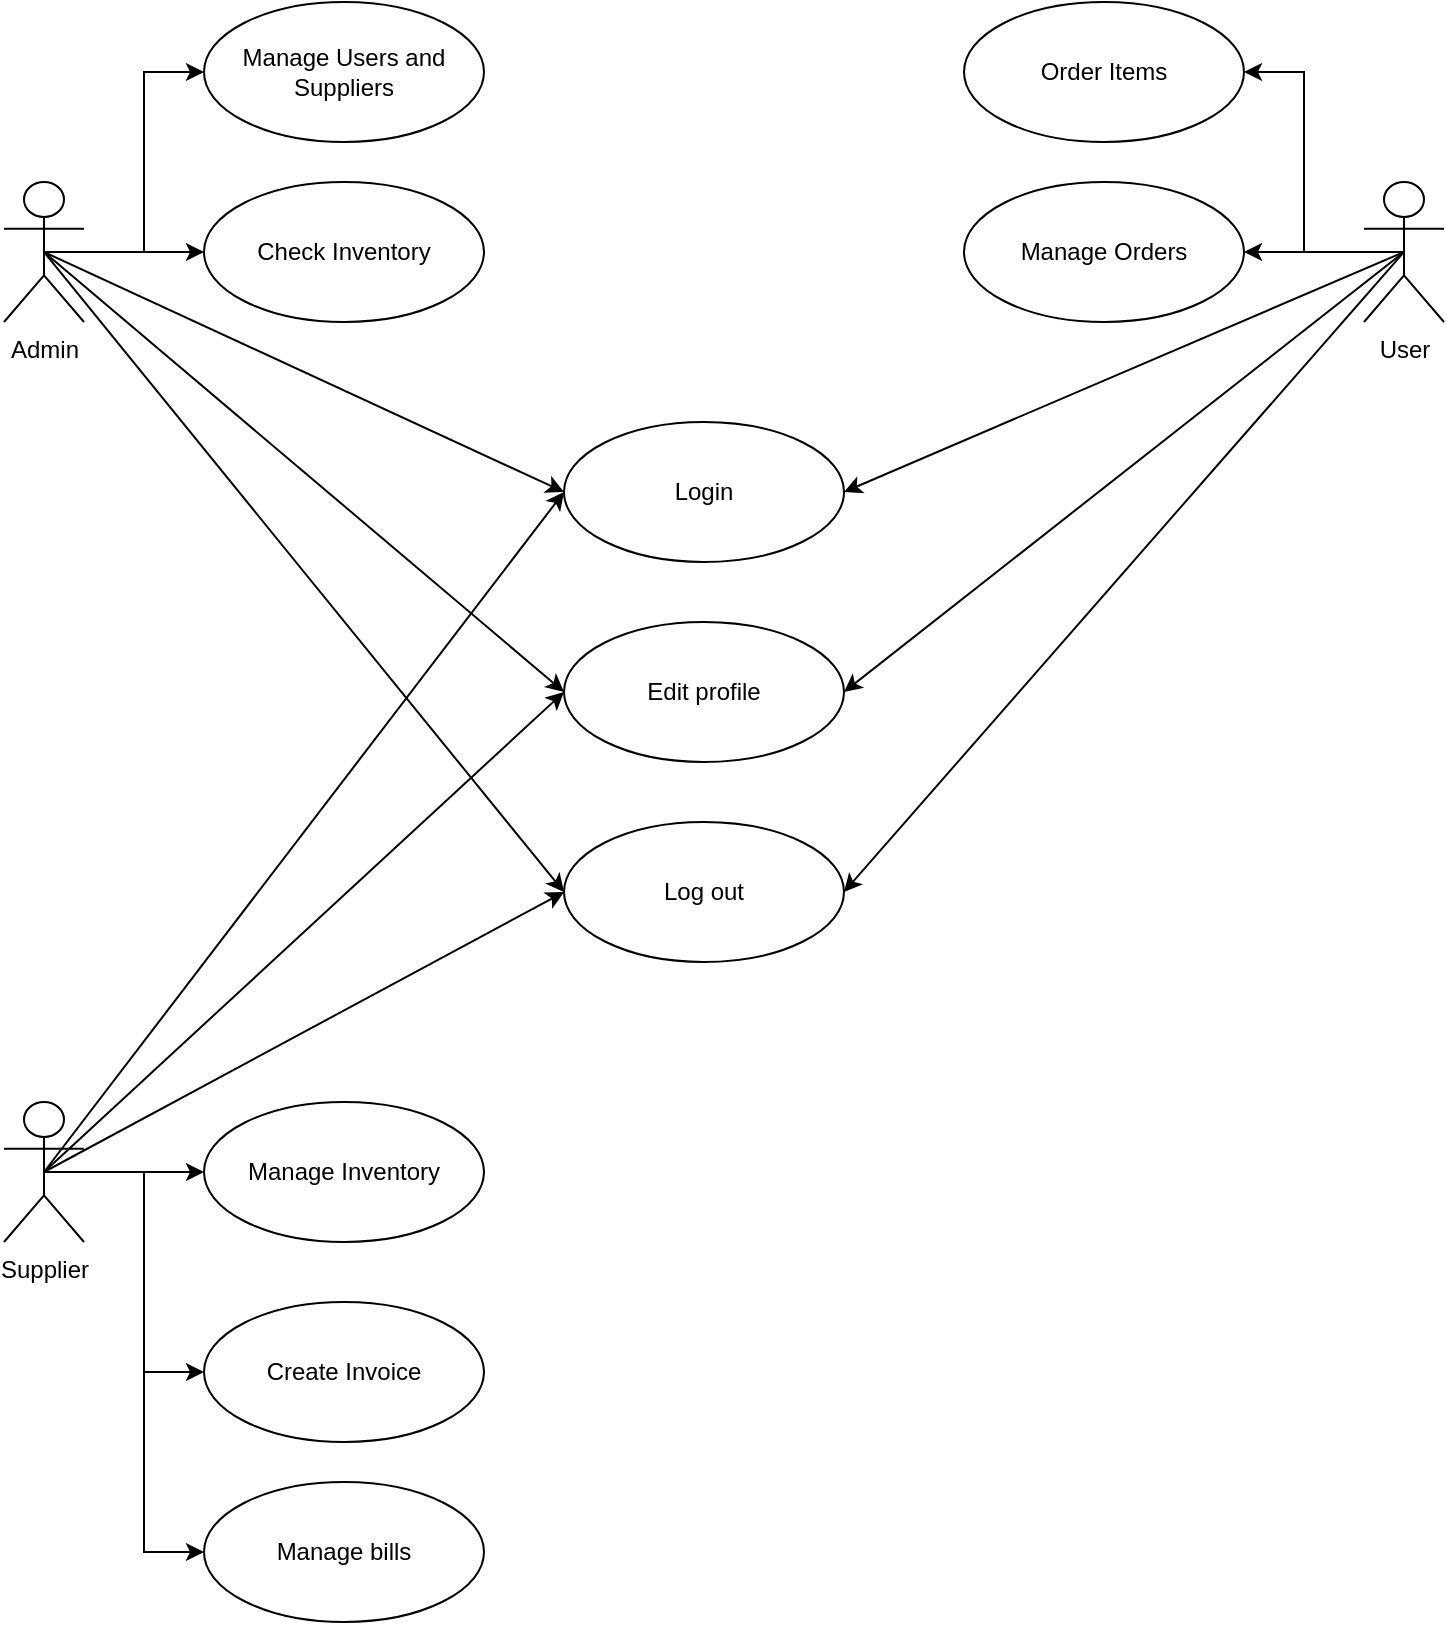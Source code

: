 <mxfile version="16.0.3" type="github">
  <diagram id="GOUR9a-l_r2wRwqsJ6lw" name="Page-1">
    <mxGraphModel dx="869" dy="476" grid="1" gridSize="10" guides="1" tooltips="1" connect="1" arrows="1" fold="1" page="1" pageScale="1" pageWidth="827" pageHeight="1169" math="0" shadow="0">
      <root>
        <mxCell id="0" />
        <mxCell id="1" parent="0" />
        <mxCell id="8gvHku0RfWTMD76c_aXO-17" style="edgeStyle=orthogonalEdgeStyle;rounded=0;orthogonalLoop=1;jettySize=auto;html=1;exitX=0.5;exitY=0.5;exitDx=0;exitDy=0;exitPerimeter=0;entryX=0;entryY=0.5;entryDx=0;entryDy=0;" edge="1" parent="1" source="8gvHku0RfWTMD76c_aXO-1" target="8gvHku0RfWTMD76c_aXO-10">
          <mxGeometry relative="1" as="geometry" />
        </mxCell>
        <mxCell id="8gvHku0RfWTMD76c_aXO-18" style="edgeStyle=orthogonalEdgeStyle;rounded=0;orthogonalLoop=1;jettySize=auto;html=1;exitX=0.5;exitY=0.5;exitDx=0;exitDy=0;exitPerimeter=0;entryX=0;entryY=0.5;entryDx=0;entryDy=0;" edge="1" parent="1" source="8gvHku0RfWTMD76c_aXO-1" target="8gvHku0RfWTMD76c_aXO-11">
          <mxGeometry relative="1" as="geometry" />
        </mxCell>
        <mxCell id="8gvHku0RfWTMD76c_aXO-19" style="rounded=0;orthogonalLoop=1;jettySize=auto;html=1;exitX=0.5;exitY=0.5;exitDx=0;exitDy=0;exitPerimeter=0;entryX=0;entryY=0.5;entryDx=0;entryDy=0;" edge="1" parent="1" source="8gvHku0RfWTMD76c_aXO-1" target="8gvHku0RfWTMD76c_aXO-7">
          <mxGeometry relative="1" as="geometry" />
        </mxCell>
        <mxCell id="8gvHku0RfWTMD76c_aXO-21" style="rounded=0;orthogonalLoop=1;jettySize=auto;html=1;exitX=0.5;exitY=0.5;exitDx=0;exitDy=0;exitPerimeter=0;entryX=0;entryY=0.5;entryDx=0;entryDy=0;" edge="1" parent="1" source="8gvHku0RfWTMD76c_aXO-1" target="8gvHku0RfWTMD76c_aXO-9">
          <mxGeometry relative="1" as="geometry" />
        </mxCell>
        <mxCell id="8gvHku0RfWTMD76c_aXO-22" style="rounded=0;orthogonalLoop=1;jettySize=auto;html=1;exitX=0.5;exitY=0.5;exitDx=0;exitDy=0;exitPerimeter=0;entryX=0;entryY=0.5;entryDx=0;entryDy=0;" edge="1" parent="1" source="8gvHku0RfWTMD76c_aXO-1" target="8gvHku0RfWTMD76c_aXO-8">
          <mxGeometry relative="1" as="geometry" />
        </mxCell>
        <mxCell id="8gvHku0RfWTMD76c_aXO-1" value="Admin" style="shape=umlActor;html=1;verticalLabelPosition=bottom;verticalAlign=top;align=center;" vertex="1" parent="1">
          <mxGeometry x="40" y="160" width="40" height="70" as="geometry" />
        </mxCell>
        <mxCell id="8gvHku0RfWTMD76c_aXO-33" style="edgeStyle=none;rounded=0;orthogonalLoop=1;jettySize=auto;html=1;exitX=0.5;exitY=0.5;exitDx=0;exitDy=0;exitPerimeter=0;entryX=1;entryY=0.5;entryDx=0;entryDy=0;" edge="1" parent="1" source="8gvHku0RfWTMD76c_aXO-2" target="8gvHku0RfWTMD76c_aXO-7">
          <mxGeometry relative="1" as="geometry" />
        </mxCell>
        <mxCell id="8gvHku0RfWTMD76c_aXO-34" style="edgeStyle=none;rounded=0;orthogonalLoop=1;jettySize=auto;html=1;exitX=0.5;exitY=0.5;exitDx=0;exitDy=0;exitPerimeter=0;entryX=1;entryY=0.5;entryDx=0;entryDy=0;" edge="1" parent="1" source="8gvHku0RfWTMD76c_aXO-2" target="8gvHku0RfWTMD76c_aXO-9">
          <mxGeometry relative="1" as="geometry" />
        </mxCell>
        <mxCell id="8gvHku0RfWTMD76c_aXO-35" style="edgeStyle=none;rounded=0;orthogonalLoop=1;jettySize=auto;html=1;exitX=0.5;exitY=0.5;exitDx=0;exitDy=0;exitPerimeter=0;entryX=1;entryY=0.5;entryDx=0;entryDy=0;" edge="1" parent="1" source="8gvHku0RfWTMD76c_aXO-2" target="8gvHku0RfWTMD76c_aXO-8">
          <mxGeometry relative="1" as="geometry" />
        </mxCell>
        <mxCell id="8gvHku0RfWTMD76c_aXO-40" style="edgeStyle=orthogonalEdgeStyle;rounded=0;orthogonalLoop=1;jettySize=auto;html=1;exitX=0.5;exitY=0.5;exitDx=0;exitDy=0;exitPerimeter=0;entryX=1;entryY=0.5;entryDx=0;entryDy=0;" edge="1" parent="1" source="8gvHku0RfWTMD76c_aXO-2" target="8gvHku0RfWTMD76c_aXO-12">
          <mxGeometry relative="1" as="geometry" />
        </mxCell>
        <mxCell id="8gvHku0RfWTMD76c_aXO-41" style="edgeStyle=orthogonalEdgeStyle;rounded=0;orthogonalLoop=1;jettySize=auto;html=1;exitX=0.5;exitY=0.5;exitDx=0;exitDy=0;exitPerimeter=0;entryX=1;entryY=0.5;entryDx=0;entryDy=0;" edge="1" parent="1" source="8gvHku0RfWTMD76c_aXO-2" target="8gvHku0RfWTMD76c_aXO-4">
          <mxGeometry relative="1" as="geometry" />
        </mxCell>
        <mxCell id="8gvHku0RfWTMD76c_aXO-2" value="User" style="shape=umlActor;html=1;verticalLabelPosition=bottom;verticalAlign=top;align=center;" vertex="1" parent="1">
          <mxGeometry x="720" y="160" width="40" height="70" as="geometry" />
        </mxCell>
        <mxCell id="8gvHku0RfWTMD76c_aXO-30" style="rounded=0;orthogonalLoop=1;jettySize=auto;html=1;exitX=0.5;exitY=0.5;exitDx=0;exitDy=0;exitPerimeter=0;entryX=0;entryY=0.5;entryDx=0;entryDy=0;" edge="1" parent="1" source="8gvHku0RfWTMD76c_aXO-3" target="8gvHku0RfWTMD76c_aXO-8">
          <mxGeometry relative="1" as="geometry" />
        </mxCell>
        <mxCell id="8gvHku0RfWTMD76c_aXO-31" style="edgeStyle=none;rounded=0;orthogonalLoop=1;jettySize=auto;html=1;exitX=0.5;exitY=0.5;exitDx=0;exitDy=0;exitPerimeter=0;entryX=0;entryY=0.5;entryDx=0;entryDy=0;" edge="1" parent="1" source="8gvHku0RfWTMD76c_aXO-3" target="8gvHku0RfWTMD76c_aXO-9">
          <mxGeometry relative="1" as="geometry" />
        </mxCell>
        <mxCell id="8gvHku0RfWTMD76c_aXO-32" style="edgeStyle=none;rounded=0;orthogonalLoop=1;jettySize=auto;html=1;exitX=0.5;exitY=0.5;exitDx=0;exitDy=0;exitPerimeter=0;entryX=0;entryY=0.5;entryDx=0;entryDy=0;" edge="1" parent="1" source="8gvHku0RfWTMD76c_aXO-3" target="8gvHku0RfWTMD76c_aXO-7">
          <mxGeometry relative="1" as="geometry" />
        </mxCell>
        <mxCell id="8gvHku0RfWTMD76c_aXO-37" style="edgeStyle=orthogonalEdgeStyle;rounded=0;orthogonalLoop=1;jettySize=auto;html=1;exitX=0.5;exitY=0.5;exitDx=0;exitDy=0;exitPerimeter=0;entryX=0;entryY=0.5;entryDx=0;entryDy=0;" edge="1" parent="1" source="8gvHku0RfWTMD76c_aXO-3" target="8gvHku0RfWTMD76c_aXO-13">
          <mxGeometry relative="1" as="geometry" />
        </mxCell>
        <mxCell id="8gvHku0RfWTMD76c_aXO-38" style="edgeStyle=orthogonalEdgeStyle;rounded=0;orthogonalLoop=1;jettySize=auto;html=1;exitX=0.5;exitY=0.5;exitDx=0;exitDy=0;exitPerimeter=0;entryX=0;entryY=0.5;entryDx=0;entryDy=0;" edge="1" parent="1" source="8gvHku0RfWTMD76c_aXO-3" target="8gvHku0RfWTMD76c_aXO-14">
          <mxGeometry relative="1" as="geometry" />
        </mxCell>
        <mxCell id="8gvHku0RfWTMD76c_aXO-39" style="edgeStyle=orthogonalEdgeStyle;rounded=0;orthogonalLoop=1;jettySize=auto;html=1;exitX=0.5;exitY=0.5;exitDx=0;exitDy=0;exitPerimeter=0;entryX=0;entryY=0.5;entryDx=0;entryDy=0;" edge="1" parent="1" source="8gvHku0RfWTMD76c_aXO-3" target="8gvHku0RfWTMD76c_aXO-15">
          <mxGeometry relative="1" as="geometry" />
        </mxCell>
        <mxCell id="8gvHku0RfWTMD76c_aXO-3" value="Supplier" style="shape=umlActor;html=1;verticalLabelPosition=bottom;verticalAlign=top;align=center;" vertex="1" parent="1">
          <mxGeometry x="40" y="620" width="40" height="70" as="geometry" />
        </mxCell>
        <mxCell id="8gvHku0RfWTMD76c_aXO-4" value="Order Items" style="ellipse;whiteSpace=wrap;html=1;" vertex="1" parent="1">
          <mxGeometry x="520" y="70" width="140" height="70" as="geometry" />
        </mxCell>
        <mxCell id="8gvHku0RfWTMD76c_aXO-7" value="Login" style="ellipse;whiteSpace=wrap;html=1;" vertex="1" parent="1">
          <mxGeometry x="320" y="280" width="140" height="70" as="geometry" />
        </mxCell>
        <mxCell id="8gvHku0RfWTMD76c_aXO-8" value="Log out" style="ellipse;whiteSpace=wrap;html=1;" vertex="1" parent="1">
          <mxGeometry x="320" y="480" width="140" height="70" as="geometry" />
        </mxCell>
        <mxCell id="8gvHku0RfWTMD76c_aXO-9" value="Edit profile" style="ellipse;whiteSpace=wrap;html=1;" vertex="1" parent="1">
          <mxGeometry x="320" y="380" width="140" height="70" as="geometry" />
        </mxCell>
        <mxCell id="8gvHku0RfWTMD76c_aXO-10" value="Manage Users and Suppliers" style="ellipse;whiteSpace=wrap;html=1;" vertex="1" parent="1">
          <mxGeometry x="140" y="70" width="140" height="70" as="geometry" />
        </mxCell>
        <mxCell id="8gvHku0RfWTMD76c_aXO-11" value="Check Inventory" style="ellipse;whiteSpace=wrap;html=1;" vertex="1" parent="1">
          <mxGeometry x="140" y="160" width="140" height="70" as="geometry" />
        </mxCell>
        <mxCell id="8gvHku0RfWTMD76c_aXO-12" value="Manage Orders" style="ellipse;whiteSpace=wrap;html=1;" vertex="1" parent="1">
          <mxGeometry x="520" y="160" width="140" height="70" as="geometry" />
        </mxCell>
        <mxCell id="8gvHku0RfWTMD76c_aXO-13" value="Manage Inventory" style="ellipse;whiteSpace=wrap;html=1;" vertex="1" parent="1">
          <mxGeometry x="140" y="620" width="140" height="70" as="geometry" />
        </mxCell>
        <mxCell id="8gvHku0RfWTMD76c_aXO-14" value="Create Invoice" style="ellipse;whiteSpace=wrap;html=1;" vertex="1" parent="1">
          <mxGeometry x="140" y="720" width="140" height="70" as="geometry" />
        </mxCell>
        <mxCell id="8gvHku0RfWTMD76c_aXO-15" value="Manage bills" style="ellipse;whiteSpace=wrap;html=1;" vertex="1" parent="1">
          <mxGeometry x="140" y="810" width="140" height="70" as="geometry" />
        </mxCell>
      </root>
    </mxGraphModel>
  </diagram>
</mxfile>
